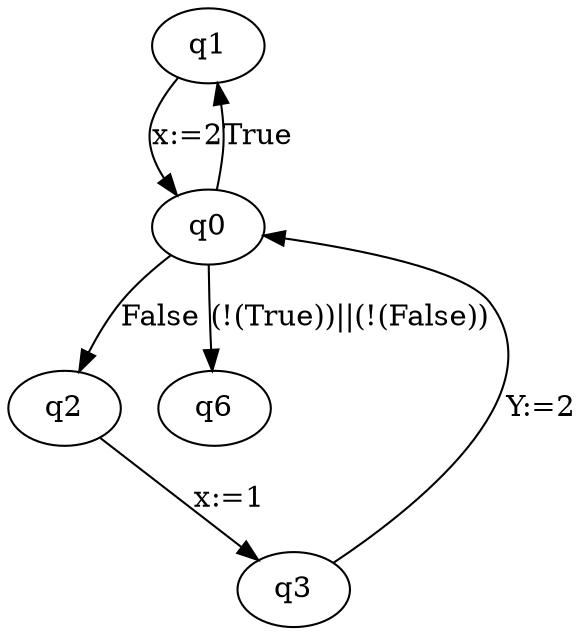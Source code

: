 strict digraph {
q1 -> q0[label="x:=2"];
q0 -> q1[label="True"];
q2 -> q3[label="x:=1"];
q3 -> q0[label="Y:=2"];
q0 -> q2[label="False"];
q0 -> q6[label="(!(True))||(!(False))"];
}
